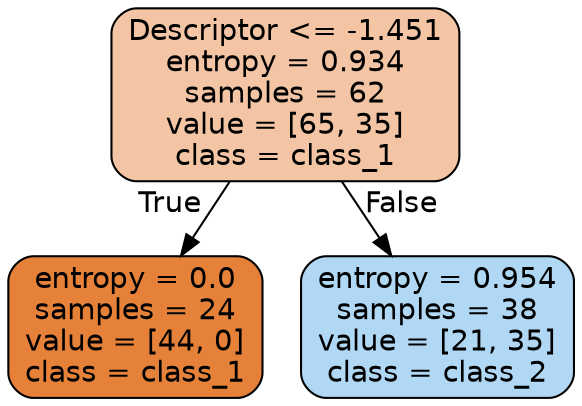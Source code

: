 digraph Tree {
node [shape=box, style="filled, rounded", color="black", fontname="helvetica"] ;
edge [fontname="helvetica"] ;
0 [label="Descriptor <= -1.451\nentropy = 0.934\nsamples = 62\nvalue = [65, 35]\nclass = class_1", fillcolor="#f3c5a4"] ;
1 [label="entropy = 0.0\nsamples = 24\nvalue = [44, 0]\nclass = class_1", fillcolor="#e58139"] ;
0 -> 1 [labeldistance=2.5, labelangle=45, headlabel="True"] ;
2 [label="entropy = 0.954\nsamples = 38\nvalue = [21, 35]\nclass = class_2", fillcolor="#b0d8f5"] ;
0 -> 2 [labeldistance=2.5, labelangle=-45, headlabel="False"] ;
}